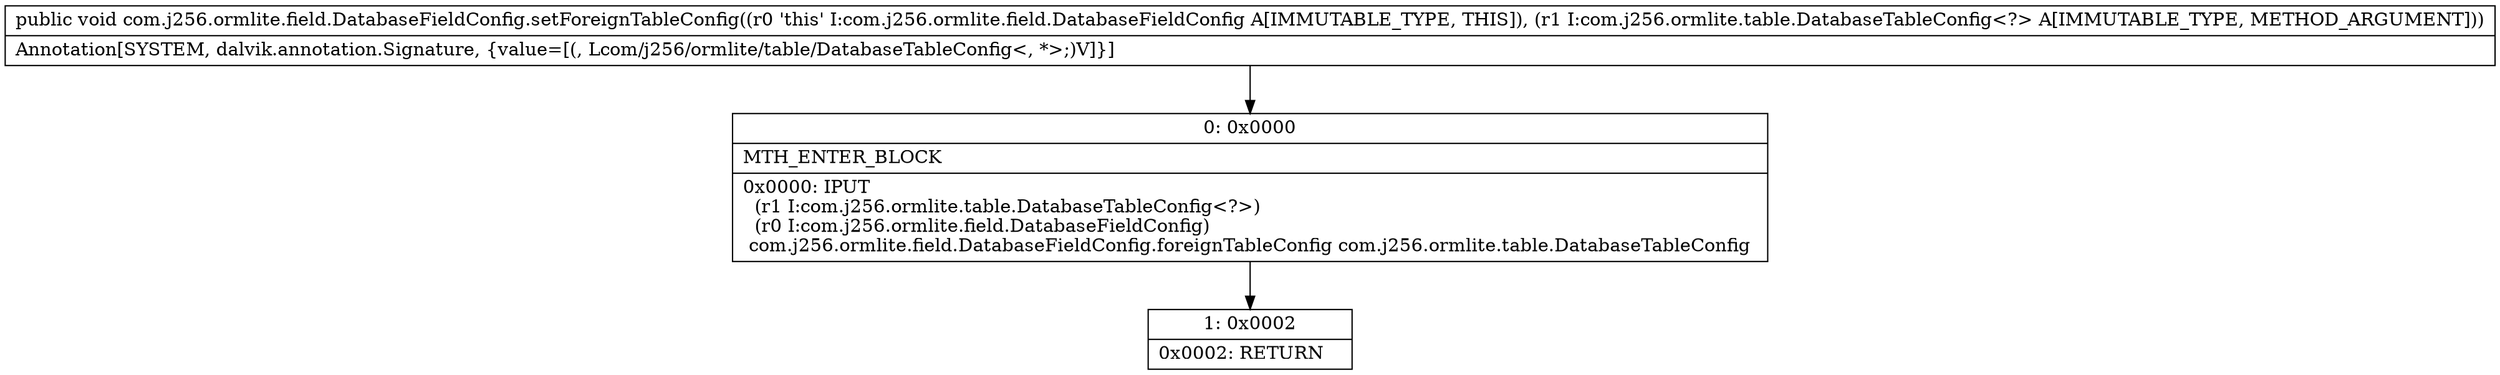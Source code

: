 digraph "CFG forcom.j256.ormlite.field.DatabaseFieldConfig.setForeignTableConfig(Lcom\/j256\/ormlite\/table\/DatabaseTableConfig;)V" {
Node_0 [shape=record,label="{0\:\ 0x0000|MTH_ENTER_BLOCK\l|0x0000: IPUT  \l  (r1 I:com.j256.ormlite.table.DatabaseTableConfig\<?\>)\l  (r0 I:com.j256.ormlite.field.DatabaseFieldConfig)\l com.j256.ormlite.field.DatabaseFieldConfig.foreignTableConfig com.j256.ormlite.table.DatabaseTableConfig \l}"];
Node_1 [shape=record,label="{1\:\ 0x0002|0x0002: RETURN   \l}"];
MethodNode[shape=record,label="{public void com.j256.ormlite.field.DatabaseFieldConfig.setForeignTableConfig((r0 'this' I:com.j256.ormlite.field.DatabaseFieldConfig A[IMMUTABLE_TYPE, THIS]), (r1 I:com.j256.ormlite.table.DatabaseTableConfig\<?\> A[IMMUTABLE_TYPE, METHOD_ARGUMENT]))  | Annotation[SYSTEM, dalvik.annotation.Signature, \{value=[(, Lcom\/j256\/ormlite\/table\/DatabaseTableConfig\<, *\>;)V]\}]\l}"];
MethodNode -> Node_0;
Node_0 -> Node_1;
}

